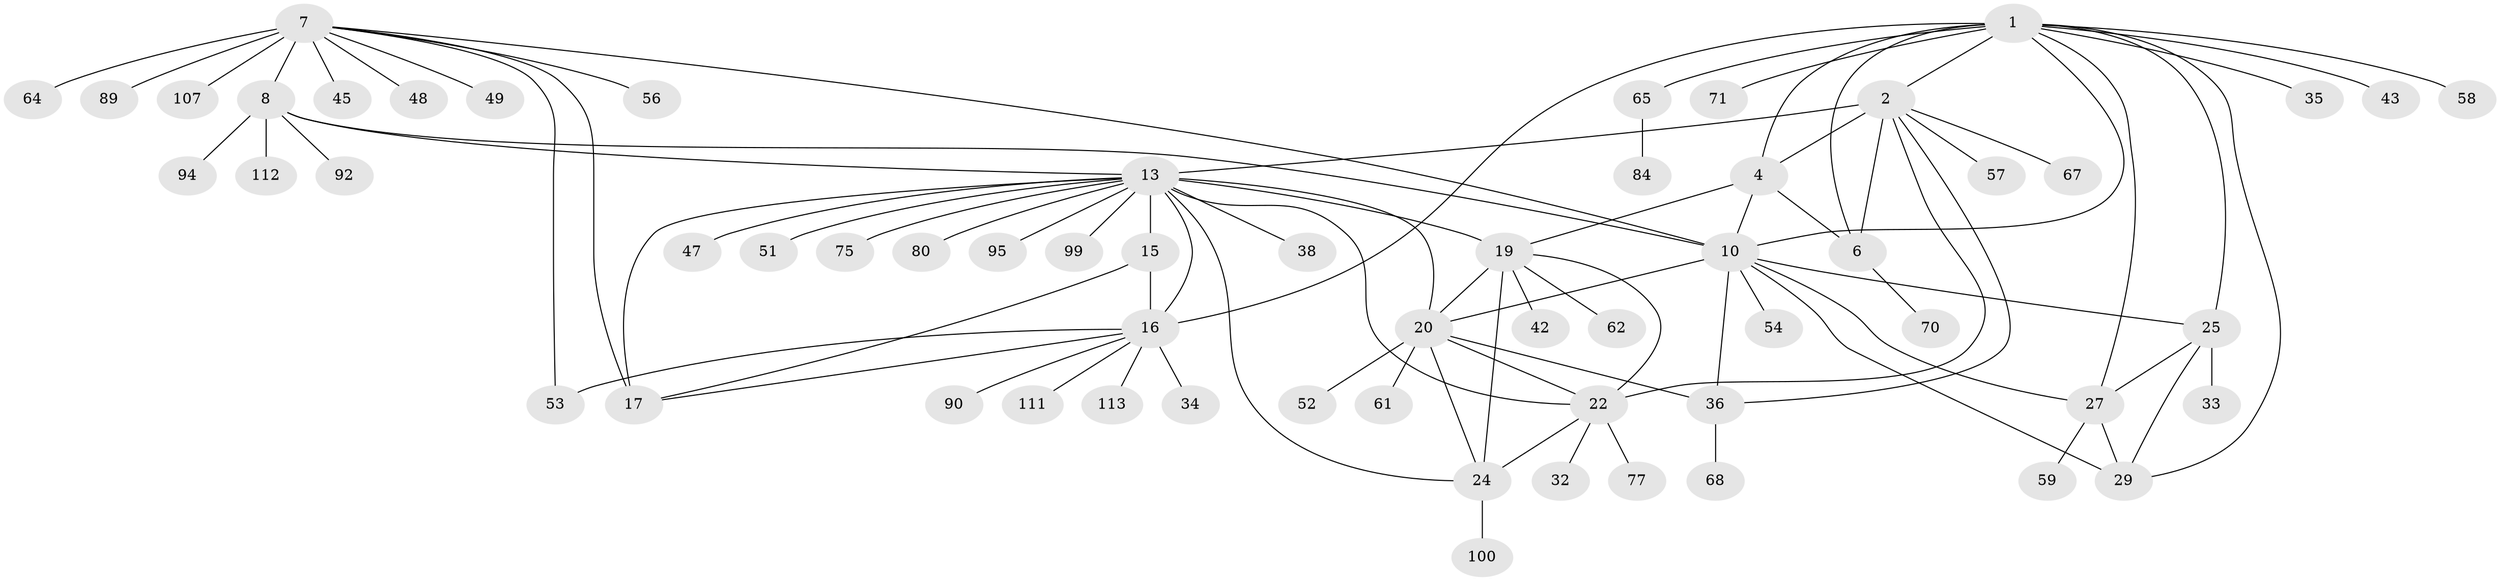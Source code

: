 // original degree distribution, {8: 0.04878048780487805, 6: 0.04878048780487805, 7: 0.056910569105691054, 11: 0.024390243902439025, 10: 0.016260162601626018, 9: 0.024390243902439025, 13: 0.008130081300813009, 5: 0.016260162601626018, 14: 0.008130081300813009, 1: 0.6097560975609756, 3: 0.04065040650406504, 2: 0.0975609756097561}
// Generated by graph-tools (version 1.1) at 2025/19/03/04/25 18:19:39]
// undirected, 61 vertices, 89 edges
graph export_dot {
graph [start="1"]
  node [color=gray90,style=filled];
  1 [super="+26+40"];
  2 [super="+3+5"];
  4;
  6;
  7 [super="+9+12"];
  8 [super="+50+11"];
  10 [super="+30"];
  13 [super="+23+14+63+106+79+118+18"];
  15 [super="+76+41"];
  16;
  17 [super="+60"];
  19 [super="+39+21+73"];
  20 [super="+101+37"];
  22;
  24;
  25;
  27 [super="+66+28+82+98"];
  29 [super="+104"];
  32;
  33;
  34;
  35;
  36 [super="+81"];
  38;
  42;
  43;
  45 [super="+85"];
  47;
  48;
  49;
  51;
  52;
  53 [super="+78"];
  54;
  56;
  57;
  58;
  59 [super="+119+86"];
  61;
  62;
  64;
  65;
  67;
  68;
  70;
  71;
  75;
  77;
  80 [super="+105"];
  84;
  89;
  90;
  92;
  94;
  95;
  99;
  100;
  107;
  111;
  112;
  113;
  1 -- 2 [weight=3];
  1 -- 4;
  1 -- 6;
  1 -- 43;
  1 -- 65;
  1 -- 35;
  1 -- 71;
  1 -- 10;
  1 -- 16;
  1 -- 25;
  1 -- 27 [weight=2];
  1 -- 29;
  1 -- 58;
  2 -- 4 [weight=3];
  2 -- 6 [weight=3];
  2 -- 57;
  2 -- 67;
  2 -- 36;
  2 -- 22;
  2 -- 13;
  4 -- 6;
  4 -- 10;
  4 -- 19;
  6 -- 70;
  7 -- 8 [weight=6];
  7 -- 10 [weight=3];
  7 -- 45;
  7 -- 49;
  7 -- 56;
  7 -- 89;
  7 -- 107;
  7 -- 17;
  7 -- 53;
  7 -- 48;
  7 -- 64;
  8 -- 10 [weight=2];
  8 -- 112;
  8 -- 92;
  8 -- 13;
  8 -- 94;
  10 -- 36;
  10 -- 20;
  10 -- 54;
  10 -- 25;
  10 -- 27 [weight=2];
  10 -- 29;
  13 -- 15 [weight=3];
  13 -- 16 [weight=3];
  13 -- 17 [weight=3];
  13 -- 38;
  13 -- 51;
  13 -- 75;
  13 -- 99;
  13 -- 80;
  13 -- 19 [weight=2];
  13 -- 20;
  13 -- 22;
  13 -- 24;
  13 -- 95;
  13 -- 47;
  15 -- 16;
  15 -- 17;
  16 -- 17;
  16 -- 34;
  16 -- 90;
  16 -- 111;
  16 -- 113;
  16 -- 53;
  19 -- 20 [weight=2];
  19 -- 22 [weight=2];
  19 -- 24 [weight=2];
  19 -- 62;
  19 -- 42;
  20 -- 22;
  20 -- 24;
  20 -- 52;
  20 -- 61;
  20 -- 36;
  22 -- 24;
  22 -- 32;
  22 -- 77;
  24 -- 100;
  25 -- 27 [weight=2];
  25 -- 29;
  25 -- 33;
  27 -- 29 [weight=2];
  27 -- 59;
  36 -- 68;
  65 -- 84;
}
